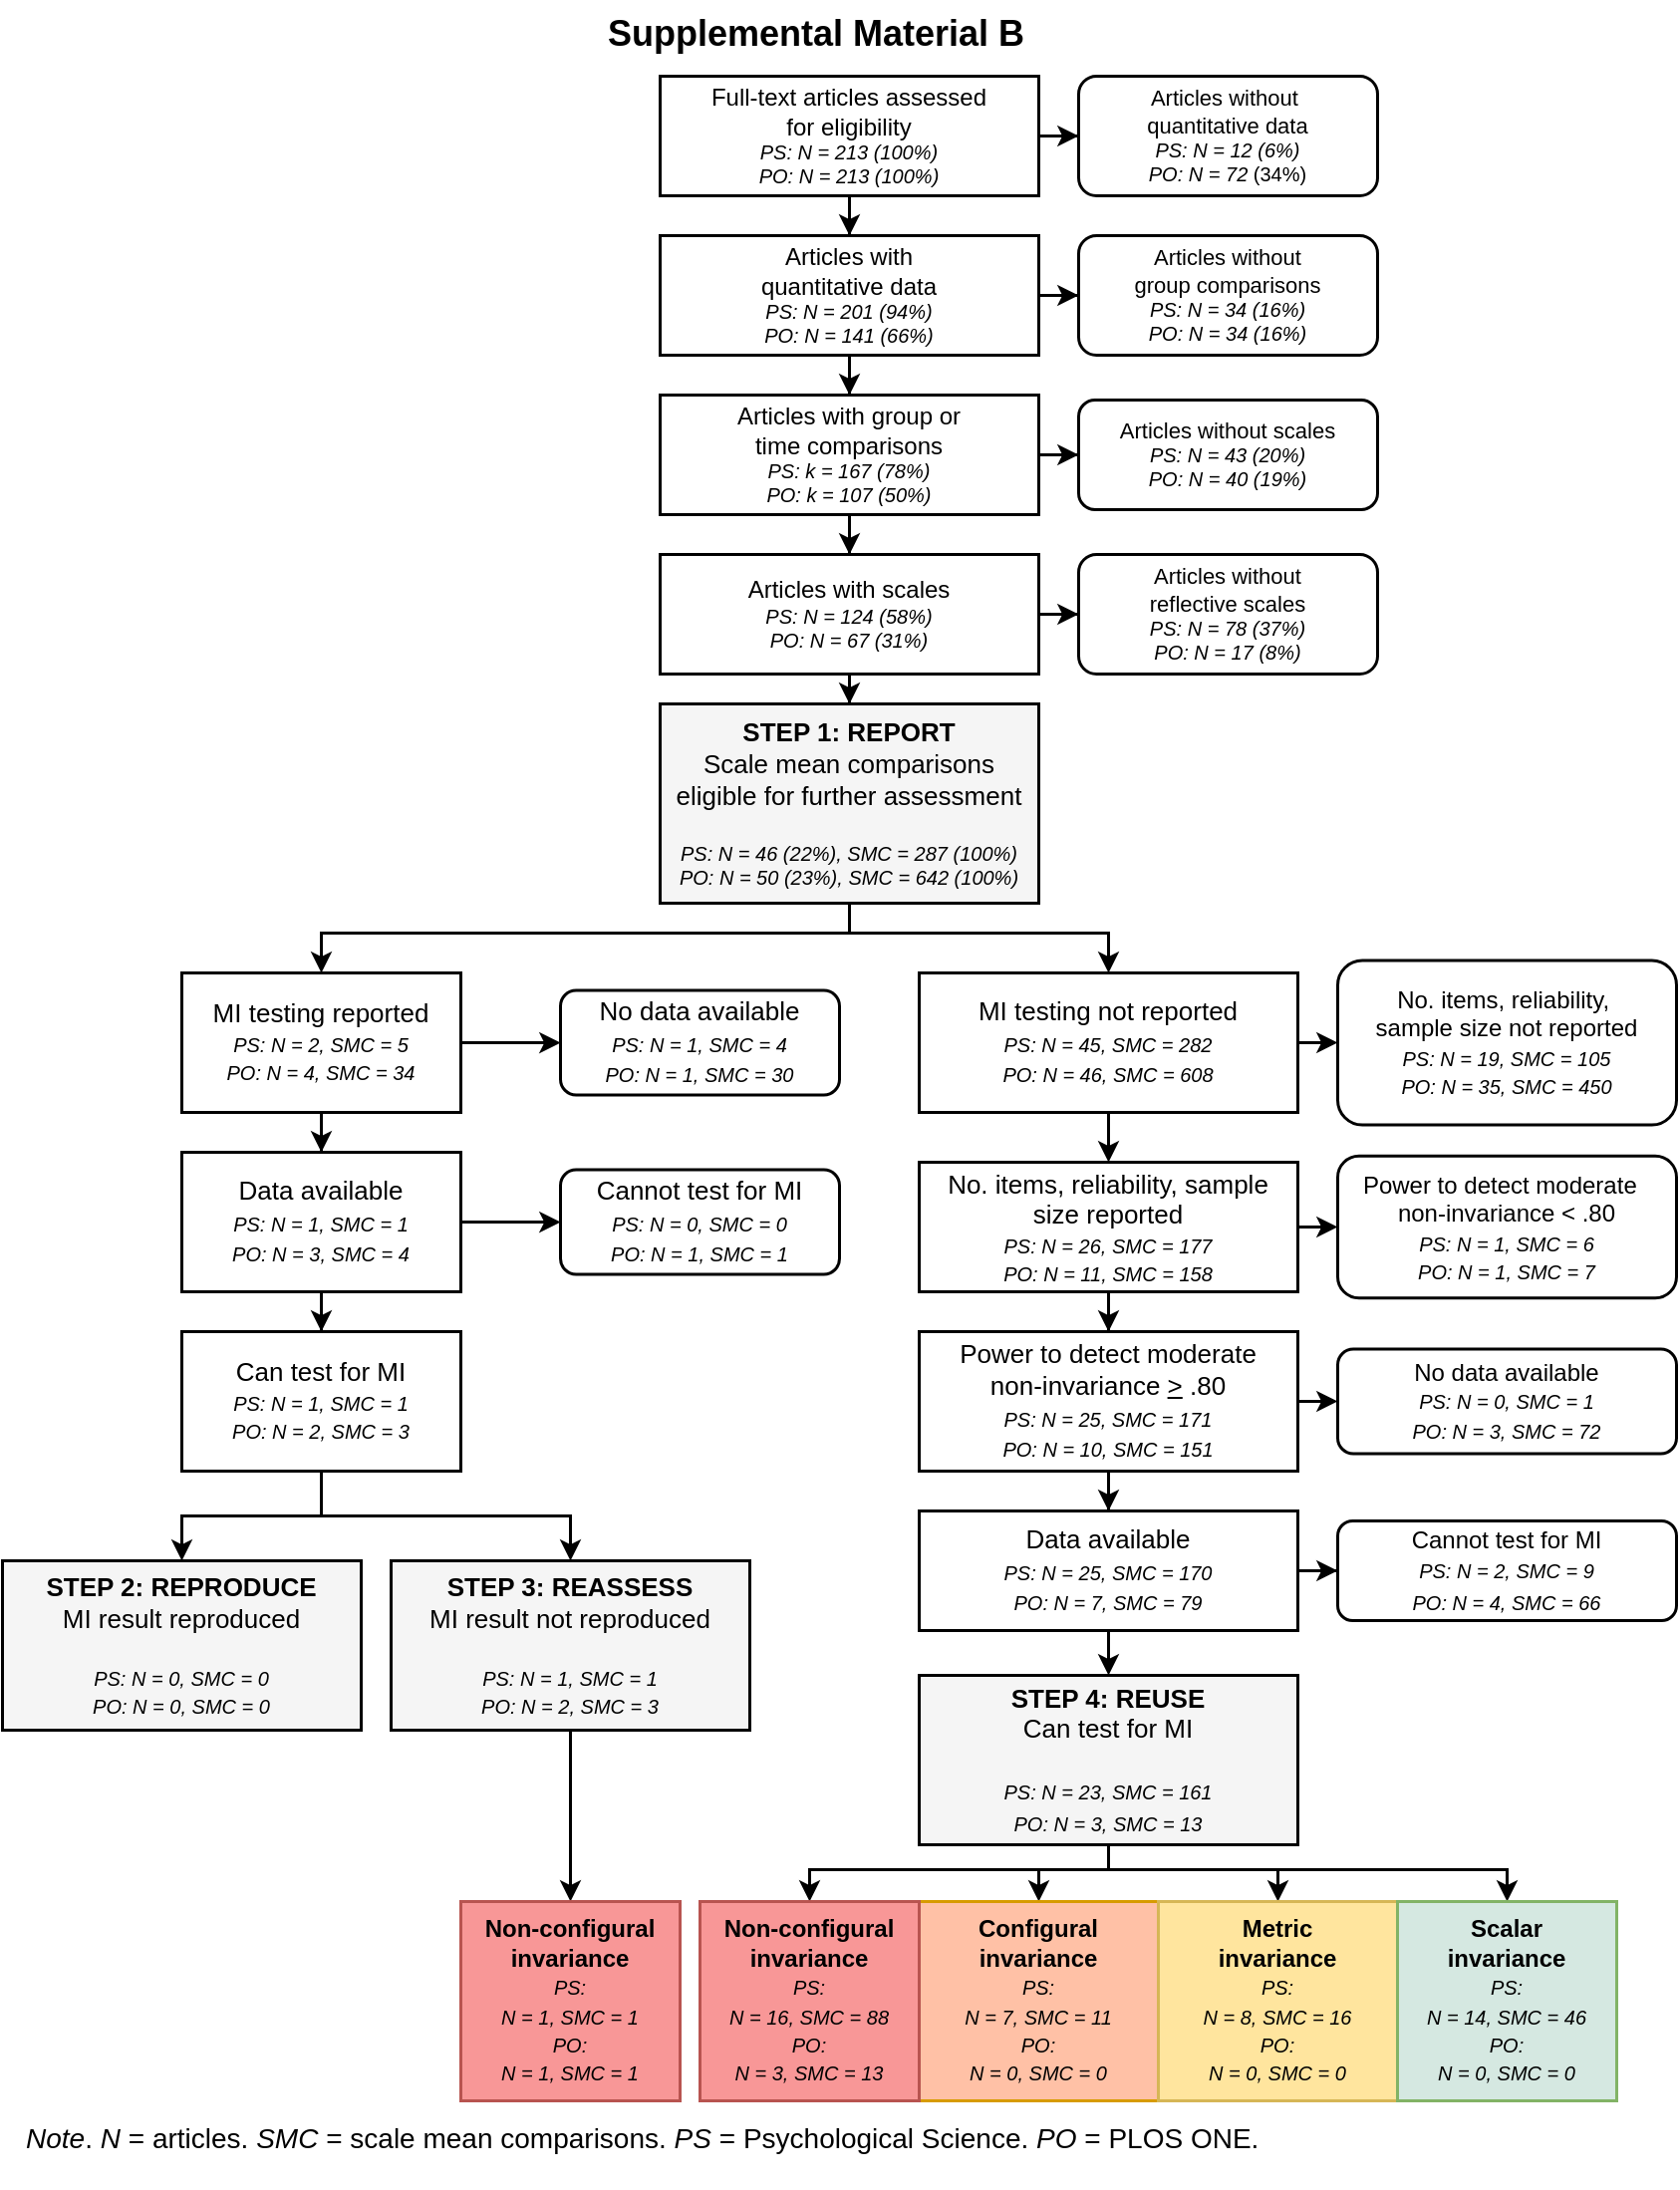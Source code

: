 <mxfile version="22.1.3" type="device">
  <diagram id="TRW-s7ThMwkhfqkhL337" name="Page-1">
    <mxGraphModel dx="130" dy="1217" grid="1" gridSize="10" guides="1" tooltips="1" connect="1" arrows="1" fold="1" page="1" pageScale="1" pageWidth="850" pageHeight="1100" math="0" shadow="0">
      <root>
        <mxCell id="0" />
        <mxCell id="1" parent="0" />
        <mxCell id="A4dsCjYomlzCwcdl2sC--1" value="" style="edgeStyle=orthogonalEdgeStyle;rounded=0;orthogonalLoop=1;jettySize=auto;html=1;fontSize=13;fontColor=#000000;strokeWidth=1.5;" parent="1" source="A4dsCjYomlzCwcdl2sC--3" target="A4dsCjYomlzCwcdl2sC--6" edge="1">
          <mxGeometry relative="1" as="geometry" />
        </mxCell>
        <mxCell id="A4dsCjYomlzCwcdl2sC--2" value="" style="edgeStyle=orthogonalEdgeStyle;rounded=0;orthogonalLoop=1;jettySize=auto;html=1;fontSize=13;fontColor=#000000;strokeWidth=1.5;" parent="1" source="A4dsCjYomlzCwcdl2sC--3" target="A4dsCjYomlzCwcdl2sC--24" edge="1">
          <mxGeometry relative="1" as="geometry" />
        </mxCell>
        <mxCell id="A4dsCjYomlzCwcdl2sC--3" value="&lt;div&gt;&lt;font style=&quot;font-size: 12px;&quot;&gt;Full-text articles assessed &lt;br&gt;&lt;/font&gt;&lt;/div&gt;&lt;div&gt;&lt;font style=&quot;font-size: 12px;&quot;&gt;for eligibility&lt;/font&gt;&lt;/div&gt;&lt;div style=&quot;font-size: 10px;&quot;&gt;&lt;font style=&quot;font-size: 10px;&quot;&gt;&lt;i&gt;PS: N = 213 (100%)&lt;br&gt;&lt;/i&gt;&lt;/font&gt;&lt;/div&gt;&lt;div style=&quot;font-size: 10px;&quot;&gt;&lt;font style=&quot;font-size: 10px;&quot;&gt;&lt;i&gt;PO: N = 213 (100%)&lt;/i&gt;&lt;/font&gt;&lt;/div&gt;" style="rounded=0;whiteSpace=wrap;html=1;strokeWidth=1.5;fontColor=#000000;" parent="1" vertex="1">
          <mxGeometry x="2040" y="40" width="190" height="60" as="geometry" />
        </mxCell>
        <mxCell id="A4dsCjYomlzCwcdl2sC--4" value="" style="edgeStyle=orthogonalEdgeStyle;rounded=0;orthogonalLoop=1;jettySize=auto;html=1;fontSize=13;fontColor=#000000;strokeWidth=1.5;" parent="1" source="A4dsCjYomlzCwcdl2sC--6" target="A4dsCjYomlzCwcdl2sC--9" edge="1">
          <mxGeometry relative="1" as="geometry" />
        </mxCell>
        <mxCell id="A4dsCjYomlzCwcdl2sC--5" value="" style="edgeStyle=orthogonalEdgeStyle;rounded=0;orthogonalLoop=1;jettySize=auto;html=1;fontSize=13;fontColor=#000000;strokeWidth=1.5;" parent="1" source="A4dsCjYomlzCwcdl2sC--6" target="A4dsCjYomlzCwcdl2sC--23" edge="1">
          <mxGeometry relative="1" as="geometry" />
        </mxCell>
        <mxCell id="A4dsCjYomlzCwcdl2sC--6" value="&lt;div&gt;&lt;font style=&quot;font-size: 12px;&quot;&gt;Articles with &lt;br&gt;&lt;/font&gt;&lt;/div&gt;&lt;div&gt;&lt;font style=&quot;font-size: 12px;&quot;&gt;quantitative data&lt;/font&gt;&lt;/div&gt;&lt;div style=&quot;font-size: 10px;&quot;&gt;&lt;div style=&quot;&quot;&gt;&lt;font style=&quot;font-size: 10px;&quot;&gt;&lt;i&gt;PS: N = 201 (94%)&lt;br&gt;&lt;/i&gt;&lt;/font&gt;&lt;/div&gt;&lt;font style=&quot;font-size: 10px;&quot;&gt;&lt;i&gt;PO: N = 141 (66%)&lt;br&gt;&lt;/i&gt;&lt;/font&gt;&lt;/div&gt;" style="rounded=0;whiteSpace=wrap;html=1;strokeWidth=1.5;fontColor=#000000;" parent="1" vertex="1">
          <mxGeometry x="2040" y="120" width="190" height="60" as="geometry" />
        </mxCell>
        <mxCell id="A4dsCjYomlzCwcdl2sC--7" value="" style="edgeStyle=orthogonalEdgeStyle;rounded=0;orthogonalLoop=1;jettySize=auto;html=1;fontSize=13;fontColor=#000000;strokeWidth=1.5;" parent="1" source="A4dsCjYomlzCwcdl2sC--9" target="A4dsCjYomlzCwcdl2sC--12" edge="1">
          <mxGeometry relative="1" as="geometry" />
        </mxCell>
        <mxCell id="A4dsCjYomlzCwcdl2sC--8" value="" style="edgeStyle=orthogonalEdgeStyle;rounded=0;orthogonalLoop=1;jettySize=auto;html=1;fontSize=13;fontColor=#000000;strokeWidth=1.5;" parent="1" source="A4dsCjYomlzCwcdl2sC--9" target="A4dsCjYomlzCwcdl2sC--22" edge="1">
          <mxGeometry relative="1" as="geometry" />
        </mxCell>
        <mxCell id="A4dsCjYomlzCwcdl2sC--9" value="&lt;div&gt;&lt;font style=&quot;font-size: 12px;&quot;&gt;Articles with group or &lt;br&gt;&lt;/font&gt;&lt;/div&gt;&lt;div&gt;&lt;font style=&quot;font-size: 12px;&quot;&gt;time comparisons&lt;/font&gt;&lt;/div&gt;&lt;div style=&quot;font-size: 10px;&quot;&gt;&lt;div style=&quot;&quot;&gt;&lt;font style=&quot;font-size: 10px;&quot;&gt;&lt;i&gt;PS: k = 167 (78%)&lt;br&gt;&lt;/i&gt;&lt;/font&gt;&lt;/div&gt;&lt;font style=&quot;font-size: 10px;&quot;&gt;&lt;i&gt;PO: k = 107 (50%)&lt;br&gt;&lt;/i&gt;&lt;/font&gt;&lt;/div&gt;" style="rounded=0;whiteSpace=wrap;html=1;strokeWidth=1.5;fontColor=#000000;" parent="1" vertex="1">
          <mxGeometry x="2040" y="200" width="190" height="60" as="geometry" />
        </mxCell>
        <mxCell id="A4dsCjYomlzCwcdl2sC--10" value="" style="edgeStyle=orthogonalEdgeStyle;rounded=0;orthogonalLoop=1;jettySize=auto;html=1;fontSize=13;fontColor=#000000;strokeWidth=1.5;" parent="1" source="A4dsCjYomlzCwcdl2sC--12" target="A4dsCjYomlzCwcdl2sC--25" edge="1">
          <mxGeometry relative="1" as="geometry" />
        </mxCell>
        <mxCell id="A4dsCjYomlzCwcdl2sC--11" value="" style="edgeStyle=orthogonalEdgeStyle;rounded=0;orthogonalLoop=1;jettySize=auto;html=1;fontSize=12;fontColor=#000000;strokeWidth=1.5;" parent="1" source="A4dsCjYomlzCwcdl2sC--12" target="A4dsCjYomlzCwcdl2sC--21" edge="1">
          <mxGeometry relative="1" as="geometry" />
        </mxCell>
        <mxCell id="A4dsCjYomlzCwcdl2sC--12" value="&lt;font style=&quot;font-size: 12px;&quot;&gt;Articles with scales&lt;br&gt;&lt;/font&gt;&lt;div style=&quot;font-size: 10px;&quot;&gt;&lt;div style=&quot;&quot;&gt;&lt;font style=&quot;font-size: 10px;&quot;&gt;&lt;i&gt;PS: N = 124 (58%)&lt;br&gt;&lt;/i&gt;&lt;/font&gt;&lt;/div&gt;&lt;font style=&quot;font-size: 10px;&quot;&gt;&lt;i&gt;PO: N = 67 (31%)&lt;br&gt;&lt;/i&gt;&lt;/font&gt;&lt;/div&gt;" style="rounded=0;whiteSpace=wrap;html=1;strokeWidth=1.5;fontColor=#000000;" parent="1" vertex="1">
          <mxGeometry x="2040" y="280" width="190" height="60" as="geometry" />
        </mxCell>
        <mxCell id="A4dsCjYomlzCwcdl2sC--13" value="" style="edgeStyle=orthogonalEdgeStyle;rounded=0;orthogonalLoop=1;jettySize=auto;html=1;fontSize=13;fontColor=#000000;strokeWidth=1.5;" parent="1" source="A4dsCjYomlzCwcdl2sC--15" target="A4dsCjYomlzCwcdl2sC--28" edge="1">
          <mxGeometry relative="1" as="geometry" />
        </mxCell>
        <mxCell id="A4dsCjYomlzCwcdl2sC--14" value="" style="edgeStyle=orthogonalEdgeStyle;rounded=0;orthogonalLoop=1;jettySize=auto;html=1;fontSize=12;fontColor=#000000;strokeWidth=1.5;" parent="1" source="A4dsCjYomlzCwcdl2sC--15" target="A4dsCjYomlzCwcdl2sC--56" edge="1">
          <mxGeometry relative="1" as="geometry" />
        </mxCell>
        <mxCell id="A4dsCjYomlzCwcdl2sC--15" value="&lt;font style=&quot;font-size: 13px;&quot;&gt;MI testing reported&lt;br&gt;&lt;/font&gt;&lt;div style=&quot;&quot;&gt;&lt;div style=&quot;&quot;&gt;&lt;font style=&quot;font-size: 10px;&quot;&gt;&lt;i&gt;PS: N = 2, SMC = 5&lt;br&gt;&lt;/i&gt;&lt;/font&gt;&lt;/div&gt;&lt;font style=&quot;font-size: 10px;&quot;&gt;&lt;i&gt;PO: N = 4, SMC = 34&lt;br&gt;&lt;/i&gt;&lt;/font&gt;&lt;/div&gt;" style="rounded=0;whiteSpace=wrap;html=1;strokeWidth=1.5;fontColor=#000000;" parent="1" vertex="1">
          <mxGeometry x="1800" y="490" width="140" height="70" as="geometry" />
        </mxCell>
        <mxCell id="A4dsCjYomlzCwcdl2sC--16" value="" style="edgeStyle=orthogonalEdgeStyle;rounded=0;orthogonalLoop=1;jettySize=auto;html=1;fontSize=13;fontColor=#000000;strokeWidth=1.5;" parent="1" source="A4dsCjYomlzCwcdl2sC--18" target="A4dsCjYomlzCwcdl2sC--34" edge="1">
          <mxGeometry relative="1" as="geometry" />
        </mxCell>
        <mxCell id="A4dsCjYomlzCwcdl2sC--17" value="" style="edgeStyle=orthogonalEdgeStyle;rounded=0;orthogonalLoop=1;jettySize=auto;html=1;fontSize=12;fontColor=#000000;strokeWidth=1.5;" parent="1" source="A4dsCjYomlzCwcdl2sC--18" target="A4dsCjYomlzCwcdl2sC--58" edge="1">
          <mxGeometry relative="1" as="geometry" />
        </mxCell>
        <mxCell id="A4dsCjYomlzCwcdl2sC--18" value="&lt;div&gt;&lt;font style=&quot;font-size: 13px;&quot;&gt;MI testing not reported&lt;/font&gt;&lt;/div&gt;&lt;div style=&quot;font-size: 13px;&quot;&gt;&lt;div style=&quot;&quot;&gt;&lt;div style=&quot;&quot;&gt;&lt;font style=&quot;font-size: 10px;&quot;&gt;&lt;i&gt;PS: N = 45, SMC = 282&lt;br&gt;&lt;/i&gt;&lt;/font&gt;&lt;/div&gt;&lt;font style=&quot;font-size: 10px;&quot;&gt;&lt;i&gt;PO: N = 46, SMC = 608&lt;br&gt;&lt;/i&gt;&lt;/font&gt;&lt;/div&gt;&lt;font style=&quot;font-size: 10px;&quot;&gt;&lt;i&gt;&lt;/i&gt;&lt;/font&gt;&lt;font style=&quot;font-size: 13px;&quot;&gt;&lt;/font&gt;&lt;/div&gt;" style="rounded=0;whiteSpace=wrap;html=1;strokeWidth=1.5;fontColor=#000000;" parent="1" vertex="1">
          <mxGeometry x="2170" y="490" width="190" height="70" as="geometry" />
        </mxCell>
        <mxCell id="A4dsCjYomlzCwcdl2sC--19" value="" style="edgeStyle=orthogonalEdgeStyle;rounded=0;orthogonalLoop=1;jettySize=auto;html=1;fontSize=13;entryX=0.5;entryY=0;entryDx=0;entryDy=0;fontColor=#000000;strokeWidth=1.5;" parent="1" source="A4dsCjYomlzCwcdl2sC--21" target="A4dsCjYomlzCwcdl2sC--15" edge="1">
          <mxGeometry relative="1" as="geometry">
            <Array as="points">
              <mxPoint x="2135" y="470" />
              <mxPoint x="1870" y="470" />
            </Array>
          </mxGeometry>
        </mxCell>
        <mxCell id="A4dsCjYomlzCwcdl2sC--20" value="" style="edgeStyle=orthogonalEdgeStyle;rounded=0;orthogonalLoop=1;jettySize=auto;html=1;fontSize=13;fontColor=#000000;strokeWidth=1.5;" parent="1" source="A4dsCjYomlzCwcdl2sC--21" target="A4dsCjYomlzCwcdl2sC--18" edge="1">
          <mxGeometry relative="1" as="geometry">
            <Array as="points">
              <mxPoint x="2135" y="470" />
              <mxPoint x="2265" y="470" />
            </Array>
          </mxGeometry>
        </mxCell>
        <mxCell id="A4dsCjYomlzCwcdl2sC--21" value="&lt;div&gt;&lt;b&gt;&lt;font style=&quot;font-size: 13px;&quot;&gt;STEP 1: REPORT&lt;/font&gt;&lt;/b&gt;&lt;/div&gt;&lt;div&gt;&lt;font style=&quot;font-size: 13px;&quot;&gt;Scale mean comparisons eligible for further assessment&lt;/font&gt;&lt;/div&gt;&lt;div&gt;&lt;font style=&quot;font-size: 13px;&quot;&gt;&lt;br&gt;&lt;/font&gt;&lt;/div&gt;&lt;div style=&quot;font-size: 10px;&quot;&gt;&lt;div style=&quot;&quot;&gt;&lt;font style=&quot;font-size: 10px;&quot;&gt;&lt;i&gt;PS: N = 46 (22%), SMC = 287 (100%)&lt;br&gt;&lt;/i&gt;&lt;/font&gt;&lt;/div&gt;&lt;font style=&quot;font-size: 10px;&quot;&gt;&lt;i&gt;PO: N = 50 (23%), &lt;/i&gt;&lt;/font&gt;&lt;font style=&quot;font-size: 10px;&quot;&gt;&lt;i&gt;SMC&lt;/i&gt;&lt;/font&gt;&lt;font style=&quot;font-size: 10px;&quot;&gt;&lt;i&gt; = 642 (100%)&lt;br&gt;&lt;/i&gt;&lt;/font&gt;&lt;/div&gt;" style="rounded=0;whiteSpace=wrap;html=1;strokeWidth=1.5;fillColor=#f5f5f5;fontColor=#000000;strokeColor=#000000;" parent="1" vertex="1">
          <mxGeometry x="2040" y="355" width="190" height="100" as="geometry" />
        </mxCell>
        <mxCell id="A4dsCjYomlzCwcdl2sC--22" value="&lt;div style=&quot;font-size: 11px;&quot;&gt;&lt;font style=&quot;font-size: 11px;&quot;&gt;Articles without scales&lt;br&gt;&lt;/font&gt;&lt;/div&gt;&lt;div style=&quot;font-size: 10px;&quot;&gt;&lt;div style=&quot;&quot;&gt;&lt;font style=&quot;font-size: 10px;&quot;&gt;&lt;i&gt;PS: &lt;/i&gt;&lt;/font&gt;&lt;font style=&quot;font-size: 10px;&quot;&gt;&lt;i&gt;N&lt;/i&gt;&lt;/font&gt;&lt;font style=&quot;font-size: 10px;&quot;&gt;&lt;i&gt; = 43 (20%)&lt;/i&gt;&lt;/font&gt;&lt;font style=&quot;font-size: 10px;&quot;&gt;&lt;i&gt;&lt;/i&gt;&lt;/font&gt;&lt;/div&gt;&lt;font style=&quot;font-size: 10px;&quot;&gt;&lt;i&gt;PO: &lt;/i&gt;&lt;/font&gt;&lt;font style=&quot;font-size: 10px;&quot;&gt;&lt;i&gt;N&lt;/i&gt;&lt;/font&gt;&lt;font style=&quot;font-size: 10px;&quot;&gt;&lt;i&gt; = 40 (19%)&lt;br&gt;&lt;/i&gt;&lt;/font&gt;&lt;/div&gt;" style="rounded=1;whiteSpace=wrap;html=1;fontSize=13;strokeWidth=1.5;fontColor=#000000;" parent="1" vertex="1">
          <mxGeometry x="2250" y="202.5" width="150" height="55" as="geometry" />
        </mxCell>
        <mxCell id="A4dsCjYomlzCwcdl2sC--23" value="&lt;div style=&quot;font-size: 11px;&quot;&gt;&lt;font style=&quot;font-size: 11px;&quot;&gt;Articles without &lt;br&gt;&lt;/font&gt;&lt;/div&gt;&lt;div style=&quot;font-size: 11px;&quot;&gt;&lt;font style=&quot;font-size: 11px;&quot;&gt;group comparisons&lt;br&gt;&lt;/font&gt;&lt;/div&gt;&lt;div style=&quot;font-size: 10px;&quot;&gt;&lt;div style=&quot;&quot;&gt;&lt;font style=&quot;font-size: 10px;&quot;&gt;&lt;i&gt;PS: &lt;/i&gt;&lt;/font&gt;&lt;font style=&quot;font-size: 10px;&quot;&gt;&lt;i&gt;N&lt;/i&gt;&lt;/font&gt;&lt;font style=&quot;font-size: 10px;&quot;&gt;&lt;i&gt; = 34 (16%)&lt;br&gt;&lt;/i&gt;&lt;/font&gt;&lt;/div&gt;&lt;font style=&quot;font-size: 10px;&quot;&gt;&lt;i&gt;PO: &lt;/i&gt;&lt;/font&gt;&lt;font style=&quot;font-size: 10px;&quot;&gt;&lt;i&gt;N&lt;/i&gt;&lt;/font&gt;&lt;font style=&quot;font-size: 10px;&quot;&gt;&lt;i&gt; = 34 (16%)&lt;br&gt;&lt;/i&gt;&lt;/font&gt;&lt;/div&gt;" style="rounded=1;whiteSpace=wrap;html=1;fontSize=13;strokeWidth=1.5;fontColor=#000000;" parent="1" vertex="1">
          <mxGeometry x="2250" y="120" width="150" height="60" as="geometry" />
        </mxCell>
        <mxCell id="A4dsCjYomlzCwcdl2sC--24" value="&lt;div style=&quot;font-size: 11px;&quot;&gt;&lt;font style=&quot;font-size: 11px;&quot;&gt;Articles without&amp;nbsp; &lt;br&gt;&lt;/font&gt;&lt;/div&gt;&lt;div style=&quot;font-size: 11px;&quot;&gt;&lt;font style=&quot;font-size: 11px;&quot;&gt;quantitative data&lt;/font&gt;&lt;/div&gt;&lt;div style=&quot;font-size: 10px;&quot;&gt;&lt;div style=&quot;&quot;&gt;&lt;font style=&quot;font-size: 10px;&quot;&gt;&lt;i&gt;PS: N = 12 (6%)&lt;br&gt;&lt;/i&gt;&lt;/font&gt;&lt;/div&gt;&lt;font style=&quot;font-size: 10px;&quot;&gt;&lt;i&gt;PO: N = 72&lt;/i&gt;&lt;/font&gt; (34%)&lt;br&gt;&lt;/div&gt;" style="rounded=1;whiteSpace=wrap;html=1;fontSize=13;strokeWidth=1.5;fontColor=#000000;" parent="1" vertex="1">
          <mxGeometry x="2250" y="40" width="150" height="60" as="geometry" />
        </mxCell>
        <mxCell id="A4dsCjYomlzCwcdl2sC--25" value="&lt;div style=&quot;font-size: 11px;&quot;&gt;&lt;font style=&quot;font-size: 11px;&quot;&gt;Articles without &lt;br&gt;&lt;/font&gt;&lt;/div&gt;&lt;div style=&quot;font-size: 11px;&quot;&gt;&lt;font style=&quot;font-size: 11px;&quot;&gt;&lt;font style=&quot;font-size: 11px;&quot;&gt;reflective scales&lt;/font&gt;&lt;br&gt;&lt;/font&gt;&lt;/div&gt;&lt;div style=&quot;font-size: 10px;&quot;&gt;&lt;div style=&quot;&quot;&gt;&lt;font style=&quot;font-size: 10px;&quot;&gt;&lt;i&gt;PS: &lt;/i&gt;&lt;/font&gt;&lt;font style=&quot;font-size: 10px;&quot;&gt;&lt;i&gt;N&lt;/i&gt;&lt;/font&gt;&lt;font style=&quot;font-size: 10px;&quot;&gt;&lt;i&gt; = 78 (37%)&lt;br&gt;&lt;/i&gt;&lt;/font&gt;&lt;/div&gt;&lt;font style=&quot;font-size: 10px;&quot;&gt;&lt;i&gt;PO: &lt;/i&gt;&lt;/font&gt;&lt;font style=&quot;font-size: 10px;&quot;&gt;&lt;i&gt;N&lt;/i&gt;&lt;/font&gt;&lt;font style=&quot;font-size: 10px;&quot;&gt;&lt;i&gt; = 17 (8%)&lt;br&gt;&lt;/i&gt;&lt;/font&gt;&lt;/div&gt;" style="rounded=1;whiteSpace=wrap;html=1;fontSize=13;strokeWidth=1.5;fontColor=#000000;" parent="1" vertex="1">
          <mxGeometry x="2250" y="280" width="150" height="60" as="geometry" />
        </mxCell>
        <mxCell id="A4dsCjYomlzCwcdl2sC--26" value="" style="edgeStyle=orthogonalEdgeStyle;rounded=0;orthogonalLoop=1;jettySize=auto;html=1;fontSize=13;fontColor=#000000;strokeWidth=1.5;" parent="1" source="A4dsCjYomlzCwcdl2sC--28" target="A4dsCjYomlzCwcdl2sC--31" edge="1">
          <mxGeometry relative="1" as="geometry" />
        </mxCell>
        <mxCell id="A4dsCjYomlzCwcdl2sC--27" value="" style="edgeStyle=orthogonalEdgeStyle;rounded=0;orthogonalLoop=1;jettySize=auto;html=1;fontSize=12;fontColor=#000000;strokeWidth=1.5;" parent="1" source="A4dsCjYomlzCwcdl2sC--28" target="A4dsCjYomlzCwcdl2sC--57" edge="1">
          <mxGeometry relative="1" as="geometry" />
        </mxCell>
        <mxCell id="A4dsCjYomlzCwcdl2sC--28" value="&lt;font style=&quot;font-size: 13px;&quot;&gt;Data available&lt;br&gt;&lt;/font&gt;&lt;div style=&quot;font-size: 13px;&quot;&gt;&lt;div style=&quot;&quot;&gt;&lt;div style=&quot;&quot;&gt;&lt;font style=&quot;font-size: 10px;&quot;&gt;&lt;i&gt;PS: N = 1, SMC = 1&lt;br&gt;&lt;/i&gt;&lt;/font&gt;&lt;/div&gt;&lt;font style=&quot;font-size: 10px;&quot;&gt;&lt;i&gt;PO: N = 3, SMC = 4&lt;br&gt;&lt;/i&gt;&lt;/font&gt;&lt;/div&gt;&lt;font style=&quot;font-size: 10px;&quot;&gt;&lt;i&gt;&lt;/i&gt;&lt;/font&gt;&lt;font style=&quot;font-size: 10px;&quot;&gt;&lt;i&gt;&lt;/i&gt;&lt;/font&gt;&lt;/div&gt;" style="rounded=0;whiteSpace=wrap;html=1;strokeWidth=1.5;fontColor=#000000;" parent="1" vertex="1">
          <mxGeometry x="1800" y="580" width="140" height="70" as="geometry" />
        </mxCell>
        <mxCell id="A4dsCjYomlzCwcdl2sC--29" value="" style="edgeStyle=orthogonalEdgeStyle;rounded=0;orthogonalLoop=1;jettySize=auto;html=1;fontSize=13;fontColor=#000000;strokeWidth=1.5;" parent="1" source="A4dsCjYomlzCwcdl2sC--31" target="A4dsCjYomlzCwcdl2sC--50" edge="1">
          <mxGeometry relative="1" as="geometry" />
        </mxCell>
        <mxCell id="A4dsCjYomlzCwcdl2sC--30" style="edgeStyle=orthogonalEdgeStyle;rounded=0;orthogonalLoop=1;jettySize=auto;html=1;entryX=0.5;entryY=0;entryDx=0;entryDy=0;fontSize=10;fontColor=#000000;strokeWidth=1.5;" parent="1" source="A4dsCjYomlzCwcdl2sC--31" target="A4dsCjYomlzCwcdl2sC--52" edge="1">
          <mxGeometry relative="1" as="geometry" />
        </mxCell>
        <mxCell id="A4dsCjYomlzCwcdl2sC--31" value="&lt;font style=&quot;font-size: 13px;&quot;&gt;Can test for MI&lt;br&gt;&lt;/font&gt;&lt;div style=&quot;&quot;&gt;&lt;div style=&quot;&quot;&gt;&lt;font style=&quot;font-size: 10px;&quot;&gt;&lt;i&gt;PS: N = 1, SMC = 1&lt;br&gt;&lt;/i&gt;&lt;/font&gt;&lt;/div&gt;&lt;font style=&quot;font-size: 10px;&quot;&gt;&lt;i&gt;PO: N = 2, SMC = 3&lt;/i&gt;&lt;/font&gt;&lt;font style=&quot;font-size: 12px;&quot;&gt;&lt;br&gt;&lt;/font&gt;&lt;/div&gt;" style="rounded=0;whiteSpace=wrap;html=1;strokeWidth=1.5;fontColor=#000000;" parent="1" vertex="1">
          <mxGeometry x="1800" y="670" width="140" height="70" as="geometry" />
        </mxCell>
        <mxCell id="A4dsCjYomlzCwcdl2sC--32" value="" style="edgeStyle=orthogonalEdgeStyle;rounded=0;orthogonalLoop=1;jettySize=auto;html=1;fontSize=13;fontColor=#000000;strokeWidth=1.5;" parent="1" source="A4dsCjYomlzCwcdl2sC--34" target="A4dsCjYomlzCwcdl2sC--37" edge="1">
          <mxGeometry relative="1" as="geometry" />
        </mxCell>
        <mxCell id="A4dsCjYomlzCwcdl2sC--33" value="" style="edgeStyle=orthogonalEdgeStyle;rounded=0;orthogonalLoop=1;jettySize=auto;html=1;fontSize=14;fontColor=#000000;strokeWidth=1.5;" parent="1" source="A4dsCjYomlzCwcdl2sC--34" target="A4dsCjYomlzCwcdl2sC--59" edge="1">
          <mxGeometry relative="1" as="geometry" />
        </mxCell>
        <mxCell id="A4dsCjYomlzCwcdl2sC--34" value="&lt;div&gt;&lt;font style=&quot;font-size: 13px;&quot;&gt;No. items, reliability, sample &lt;br&gt;&lt;/font&gt;&lt;/div&gt;&lt;div&gt;&lt;font style=&quot;font-size: 13px;&quot;&gt;size reported&lt;/font&gt;&lt;/div&gt;&lt;div style=&quot;&quot;&gt;&lt;div style=&quot;&quot;&gt;&lt;font style=&quot;font-size: 10px;&quot;&gt;&lt;i&gt;PS: N = 26, SMC = 177&lt;br&gt;&lt;/i&gt;&lt;/font&gt;&lt;/div&gt;&lt;font style=&quot;font-size: 10px;&quot;&gt;&lt;i&gt;PO: N = 11, SMC = 158&lt;br&gt;&lt;/i&gt;&lt;/font&gt;&lt;/div&gt;" style="rounded=0;whiteSpace=wrap;html=1;strokeWidth=1.5;fontColor=#000000;" parent="1" vertex="1">
          <mxGeometry x="2170" y="585" width="190" height="65" as="geometry" />
        </mxCell>
        <mxCell id="A4dsCjYomlzCwcdl2sC--35" value="" style="edgeStyle=orthogonalEdgeStyle;rounded=0;orthogonalLoop=1;jettySize=auto;html=1;fontSize=13;fontColor=#000000;strokeWidth=1.5;" parent="1" source="A4dsCjYomlzCwcdl2sC--37" target="A4dsCjYomlzCwcdl2sC--45" edge="1">
          <mxGeometry relative="1" as="geometry" />
        </mxCell>
        <mxCell id="A4dsCjYomlzCwcdl2sC--36" value="" style="edgeStyle=orthogonalEdgeStyle;rounded=0;orthogonalLoop=1;jettySize=auto;html=1;fontSize=14;fontColor=#000000;strokeWidth=1.5;" parent="1" source="A4dsCjYomlzCwcdl2sC--37" target="A4dsCjYomlzCwcdl2sC--60" edge="1">
          <mxGeometry relative="1" as="geometry" />
        </mxCell>
        <mxCell id="A4dsCjYomlzCwcdl2sC--37" value="&lt;div&gt;&lt;font style=&quot;font-size: 13px;&quot;&gt;Power to detect moderate &lt;br&gt;&lt;/font&gt;&lt;/div&gt;&lt;div&gt;&lt;font style=&quot;font-size: 13px;&quot;&gt;non-invariance &lt;u&gt;&amp;gt;&lt;/u&gt; .80&lt;/font&gt;&lt;/div&gt;&lt;div style=&quot;font-size: 13px;&quot;&gt;&lt;div style=&quot;&quot;&gt;&lt;div style=&quot;&quot;&gt;&lt;font style=&quot;font-size: 10px;&quot;&gt;&lt;i&gt;PS: N = 25, SMC = 171&lt;br&gt;&lt;/i&gt;&lt;/font&gt;&lt;/div&gt;&lt;font style=&quot;font-size: 10px;&quot;&gt;&lt;i&gt;PO: N = 10, SMC = 151&lt;br&gt;&lt;/i&gt;&lt;/font&gt;&lt;/div&gt;&lt;font style=&quot;font-size: 10px;&quot;&gt;&lt;i&gt;&lt;/i&gt;&lt;/font&gt;&lt;font style=&quot;font-size: 13px;&quot;&gt;&lt;i&gt;&lt;/i&gt;&lt;/font&gt;&lt;/div&gt;" style="rounded=0;whiteSpace=wrap;html=1;strokeWidth=1.5;fontColor=#000000;" parent="1" vertex="1">
          <mxGeometry x="2170" y="670" width="190" height="70" as="geometry" />
        </mxCell>
        <mxCell id="A4dsCjYomlzCwcdl2sC--38" style="edgeStyle=orthogonalEdgeStyle;rounded=0;orthogonalLoop=1;jettySize=auto;html=1;entryX=0.5;entryY=0;entryDx=0;entryDy=0;fontSize=14;fontColor=#000000;strokeWidth=1.5;" parent="1" source="A4dsCjYomlzCwcdl2sC--42" target="A4dsCjYomlzCwcdl2sC--48" edge="1">
          <mxGeometry relative="1" as="geometry">
            <Array as="points">
              <mxPoint x="2265" y="940" />
              <mxPoint x="2115" y="940" />
            </Array>
          </mxGeometry>
        </mxCell>
        <mxCell id="A4dsCjYomlzCwcdl2sC--39" style="edgeStyle=orthogonalEdgeStyle;rounded=0;orthogonalLoop=1;jettySize=auto;html=1;entryX=0.5;entryY=0;entryDx=0;entryDy=0;fontSize=14;fontColor=#000000;strokeWidth=1.5;" parent="1" source="A4dsCjYomlzCwcdl2sC--42" target="A4dsCjYomlzCwcdl2sC--46" edge="1">
          <mxGeometry relative="1" as="geometry">
            <Array as="points">
              <mxPoint x="2265" y="940" />
              <mxPoint x="2230" y="940" />
            </Array>
          </mxGeometry>
        </mxCell>
        <mxCell id="A4dsCjYomlzCwcdl2sC--40" style="edgeStyle=orthogonalEdgeStyle;rounded=0;orthogonalLoop=1;jettySize=auto;html=1;entryX=0.5;entryY=0;entryDx=0;entryDy=0;fontSize=14;fontColor=#000000;strokeWidth=1.5;" parent="1" source="A4dsCjYomlzCwcdl2sC--42" target="A4dsCjYomlzCwcdl2sC--47" edge="1">
          <mxGeometry relative="1" as="geometry">
            <Array as="points">
              <mxPoint x="2265" y="940" />
              <mxPoint x="2350" y="940" />
            </Array>
          </mxGeometry>
        </mxCell>
        <mxCell id="A4dsCjYomlzCwcdl2sC--41" style="edgeStyle=orthogonalEdgeStyle;rounded=0;orthogonalLoop=1;jettySize=auto;html=1;fontSize=14;fontColor=#000000;strokeWidth=1.5;" parent="1" source="A4dsCjYomlzCwcdl2sC--42" target="A4dsCjYomlzCwcdl2sC--49" edge="1">
          <mxGeometry relative="1" as="geometry">
            <Array as="points">
              <mxPoint x="2265" y="940" />
              <mxPoint x="2465" y="940" />
            </Array>
          </mxGeometry>
        </mxCell>
        <mxCell id="A4dsCjYomlzCwcdl2sC--42" value="&lt;div style=&quot;font-size: 13px;&quot;&gt;&lt;font style=&quot;font-size: 13px;&quot;&gt;&lt;b&gt;STEP 4: REUSE&lt;/b&gt;&lt;br&gt;&lt;/font&gt;&lt;/div&gt;&lt;div style=&quot;font-size: 13px;&quot;&gt;&lt;font style=&quot;font-size: 13px;&quot;&gt;Can test for MI&lt;/font&gt;&lt;/div&gt;&lt;div style=&quot;font-size: 13px;&quot;&gt;&lt;font style=&quot;font-size: 13px;&quot;&gt;&lt;br&gt;&lt;/font&gt;&lt;/div&gt;&lt;div style=&quot;font-size: 13px;&quot;&gt;&lt;div style=&quot;&quot;&gt;&lt;div style=&quot;&quot;&gt;&lt;font style=&quot;font-size: 10px;&quot;&gt;&lt;i&gt;PS: N = 23, SMC = 161&lt;br&gt;&lt;/i&gt;&lt;/font&gt;&lt;/div&gt;&lt;font style=&quot;font-size: 10px;&quot;&gt;&lt;i&gt;PO: N = 3, SMC = 13&lt;br&gt;&lt;/i&gt;&lt;/font&gt;&lt;/div&gt;&lt;/div&gt;" style="rounded=0;whiteSpace=wrap;html=1;strokeWidth=1.5;fillColor=#f5f5f5;fontColor=#000000;strokeColor=#000000;" parent="1" vertex="1">
          <mxGeometry x="2170" y="842.5" width="190" height="85" as="geometry" />
        </mxCell>
        <mxCell id="A4dsCjYomlzCwcdl2sC--43" value="" style="edgeStyle=orthogonalEdgeStyle;rounded=0;orthogonalLoop=1;jettySize=auto;html=1;fontSize=13;fontColor=#000000;strokeWidth=1.5;" parent="1" source="A4dsCjYomlzCwcdl2sC--45" target="A4dsCjYomlzCwcdl2sC--42" edge="1">
          <mxGeometry relative="1" as="geometry" />
        </mxCell>
        <mxCell id="A4dsCjYomlzCwcdl2sC--44" value="" style="edgeStyle=orthogonalEdgeStyle;rounded=0;orthogonalLoop=1;jettySize=auto;html=1;fontSize=14;fontColor=#000000;strokeWidth=1.5;" parent="1" source="A4dsCjYomlzCwcdl2sC--45" target="A4dsCjYomlzCwcdl2sC--61" edge="1">
          <mxGeometry relative="1" as="geometry" />
        </mxCell>
        <mxCell id="A4dsCjYomlzCwcdl2sC--45" value="&lt;font style=&quot;font-size: 13px;&quot;&gt;Data available&lt;br&gt;&lt;/font&gt;&lt;div style=&quot;font-size: 13px;&quot;&gt;&lt;div style=&quot;&quot;&gt;&lt;font style=&quot;font-size: 10px;&quot;&gt;&lt;i&gt;PS: N = 25, SMC = 170&lt;br&gt;&lt;/i&gt;&lt;/font&gt;&lt;/div&gt;&lt;font style=&quot;font-size: 10px;&quot;&gt;&lt;i&gt;PO: N = 7, SMC = 79&lt;br&gt;&lt;/i&gt;&lt;/font&gt;&lt;/div&gt;" style="rounded=0;whiteSpace=wrap;html=1;strokeWidth=1.5;fontColor=#000000;" parent="1" vertex="1">
          <mxGeometry x="2170" y="760" width="190" height="60" as="geometry" />
        </mxCell>
        <mxCell id="A4dsCjYomlzCwcdl2sC--46" value="&lt;div&gt;&lt;b&gt;Configural &lt;br&gt;&lt;/b&gt;&lt;/div&gt;&lt;div&gt;&lt;b&gt;invariance&lt;/b&gt;&lt;/div&gt;&lt;div style=&quot;&quot;&gt;&lt;font style=&quot;font-size: 10px;&quot;&gt;&lt;i&gt;PS: &lt;br&gt;&lt;/i&gt;&lt;/font&gt;&lt;/div&gt;&lt;div style=&quot;&quot;&gt;&lt;font style=&quot;font-size: 10px;&quot;&gt;&lt;i&gt;N = 7, &lt;/i&gt;&lt;/font&gt;&lt;font style=&quot;font-size: 10px;&quot;&gt;&lt;i&gt;SMC = 11&lt;/i&gt;&lt;/font&gt;&lt;/div&gt;&lt;div style=&quot;&quot;&gt;&lt;font style=&quot;font-size: 10px;&quot;&gt;&lt;i&gt;PO: &lt;br&gt;&lt;/i&gt;&lt;/font&gt;&lt;/div&gt;&lt;div style=&quot;&quot;&gt;&lt;font style=&quot;font-size: 10px;&quot;&gt;&lt;i&gt;N = 0, &lt;/i&gt;&lt;/font&gt;&lt;font style=&quot;font-size: 10px;&quot;&gt;&lt;i&gt;SMC = 0&lt;/i&gt;&lt;/font&gt;&lt;/div&gt;&lt;div style=&quot;&quot;&gt;&lt;font style=&quot;font-size: 9.5px;&quot;&gt;&lt;i&gt;&lt;/i&gt;&lt;/font&gt;&lt;/div&gt;" style="rounded=0;whiteSpace=wrap;html=1;strokeWidth=1.5;fillColor=#FFC1A6;strokeColor=#d79b00;fontColor=#000000;" parent="1" vertex="1">
          <mxGeometry x="2170" y="956" width="120" height="100" as="geometry" />
        </mxCell>
        <mxCell id="A4dsCjYomlzCwcdl2sC--47" value="&lt;div&gt;&lt;b&gt;Metric &lt;br&gt;&lt;/b&gt;&lt;/div&gt;&lt;div&gt;&lt;b&gt;invariance&lt;/b&gt;&lt;/div&gt;&lt;div style=&quot;&quot;&gt;&lt;font style=&quot;font-size: 10px;&quot;&gt;&lt;i&gt;PS: &lt;br&gt;&lt;/i&gt;&lt;/font&gt;&lt;/div&gt;&lt;div style=&quot;&quot;&gt;&lt;font style=&quot;font-size: 10px;&quot;&gt;&lt;i&gt;N = 8, &lt;/i&gt;&lt;/font&gt;&lt;font style=&quot;font-size: 10px;&quot;&gt;&lt;i&gt;SMC = 16&lt;/i&gt;&lt;/font&gt;&lt;/div&gt;&lt;div style=&quot;&quot;&gt;&lt;font style=&quot;font-size: 10px;&quot;&gt;&lt;i&gt;PO: &lt;br&gt;&lt;/i&gt;&lt;/font&gt;&lt;/div&gt;&lt;div style=&quot;&quot;&gt;&lt;font style=&quot;font-size: 10px;&quot;&gt;&lt;i&gt;N = 0, &lt;/i&gt;&lt;/font&gt;&lt;font style=&quot;font-size: 10px;&quot;&gt;&lt;i&gt;SMC = 0&lt;/i&gt;&lt;/font&gt;&lt;/div&gt;" style="rounded=0;whiteSpace=wrap;html=1;strokeWidth=1.5;fillColor=#FFE59E;strokeColor=#d6b656;fontColor=#000000;" parent="1" vertex="1">
          <mxGeometry x="2290" y="956" width="120" height="100" as="geometry" />
        </mxCell>
        <mxCell id="A4dsCjYomlzCwcdl2sC--48" value="&lt;div&gt;&lt;b&gt;Non-configural invariance&lt;/b&gt;&lt;/div&gt;&lt;div style=&quot;&quot;&gt;&lt;font style=&quot;font-size: 10px;&quot;&gt;&lt;i&gt;PS: &lt;br&gt;&lt;/i&gt;&lt;/font&gt;&lt;/div&gt;&lt;div style=&quot;&quot;&gt;&lt;font style=&quot;font-size: 10px;&quot;&gt;&lt;i&gt;N = 16, &lt;/i&gt;&lt;/font&gt;&lt;font style=&quot;font-size: 10px;&quot;&gt;&lt;i&gt;SMC = 88&lt;/i&gt;&lt;/font&gt;&lt;/div&gt;&lt;div style=&quot;&quot;&gt;&lt;font style=&quot;font-size: 10px;&quot;&gt;&lt;i&gt;PO: &lt;br&gt;&lt;/i&gt;&lt;/font&gt;&lt;/div&gt;&lt;div style=&quot;&quot;&gt;&lt;font style=&quot;font-size: 10px;&quot;&gt;&lt;i&gt;N = 3, &lt;/i&gt;&lt;/font&gt;&lt;font style=&quot;font-size: 10px;&quot;&gt;&lt;i&gt;SMC = 13&lt;/i&gt;&lt;/font&gt;&lt;/div&gt;" style="rounded=0;whiteSpace=wrap;html=1;strokeWidth=1.5;fillColor=#F89797;strokeColor=#b85450;fontColor=#000000;" parent="1" vertex="1">
          <mxGeometry x="2060" y="956" width="110" height="100" as="geometry" />
        </mxCell>
        <mxCell id="A4dsCjYomlzCwcdl2sC--49" value="&lt;div&gt;&lt;b&gt;Scalar &lt;br&gt;&lt;/b&gt;&lt;/div&gt;&lt;div&gt;&lt;b&gt;invariance&lt;/b&gt;&lt;/div&gt;&lt;div style=&quot;&quot;&gt;&lt;font style=&quot;font-size: 10px;&quot;&gt;&lt;i&gt;PS: &lt;br&gt;&lt;/i&gt;&lt;/font&gt;&lt;/div&gt;&lt;div style=&quot;&quot;&gt;&lt;font style=&quot;font-size: 10px;&quot;&gt;&lt;i&gt;N = 14, &lt;/i&gt;&lt;/font&gt;&lt;font style=&quot;font-size: 10px;&quot;&gt;&lt;i&gt;SMC = 46&lt;/i&gt;&lt;/font&gt;&lt;/div&gt;&lt;div style=&quot;&quot;&gt;&lt;font style=&quot;font-size: 10px;&quot;&gt;&lt;i&gt;PO: &lt;br&gt;&lt;/i&gt;&lt;/font&gt;&lt;/div&gt;&lt;div style=&quot;&quot;&gt;&lt;font style=&quot;font-size: 10px;&quot;&gt;&lt;i&gt;N = 0, &lt;/i&gt;&lt;/font&gt;&lt;font style=&quot;font-size: 10px;&quot;&gt;&lt;i&gt;SMC = 0&lt;/i&gt;&lt;/font&gt;&lt;/div&gt;" style="rounded=0;whiteSpace=wrap;html=1;strokeWidth=1.5;fillColor=#D5E8E1;strokeColor=#82b366;fontColor=#000000;" parent="1" vertex="1">
          <mxGeometry x="2410" y="956" width="110" height="100" as="geometry" />
        </mxCell>
        <mxCell id="A4dsCjYomlzCwcdl2sC--50" value="&lt;div&gt;&lt;font style=&quot;font-size: 13px;&quot;&gt;&lt;b&gt;STEP 2: REPRODUCE&lt;/b&gt;&lt;br&gt;&lt;/font&gt;&lt;/div&gt;&lt;div&gt;&lt;font style=&quot;font-size: 13px;&quot;&gt;MI result reproduced&lt;/font&gt;&lt;/div&gt;&lt;div style=&quot;&quot;&gt;&lt;div style=&quot;&quot;&gt;&lt;div style=&quot;&quot;&gt;&lt;font style=&quot;font-size: 10px;&quot;&gt;&lt;i&gt;&lt;br&gt;&lt;/i&gt;&lt;/font&gt;&lt;/div&gt;&lt;div style=&quot;&quot;&gt;&lt;font style=&quot;font-size: 10px;&quot;&gt;&lt;i&gt;PS: N = 0, SMC = 0&lt;br&gt;&lt;/i&gt;&lt;/font&gt;&lt;/div&gt;&lt;font style=&quot;font-size: 10px;&quot;&gt;&lt;i&gt;PO: N = 0, SMC = 0&lt;br&gt;&lt;/i&gt;&lt;/font&gt;&lt;/div&gt;&lt;font style=&quot;font-size: 10px;&quot;&gt;&lt;i&gt;&lt;/i&gt;&lt;/font&gt;&lt;font style=&quot;font-size: 12px;&quot;&gt;&lt;i&gt;&lt;/i&gt;&lt;/font&gt;&lt;/div&gt;" style="rounded=0;whiteSpace=wrap;html=1;strokeWidth=1.5;fillColor=#f5f5f5;fontColor=#000000;strokeColor=#000000;" parent="1" vertex="1">
          <mxGeometry x="1710" y="785" width="180" height="85" as="geometry" />
        </mxCell>
        <mxCell id="A4dsCjYomlzCwcdl2sC--51" value="" style="edgeStyle=orthogonalEdgeStyle;rounded=0;orthogonalLoop=1;jettySize=auto;html=1;fontSize=13;entryX=0.5;entryY=0;entryDx=0;entryDy=0;fontColor=#000000;strokeWidth=1.5;" parent="1" source="A4dsCjYomlzCwcdl2sC--52" target="A4dsCjYomlzCwcdl2sC--55" edge="1">
          <mxGeometry relative="1" as="geometry">
            <mxPoint x="1995" y="895" as="targetPoint" />
          </mxGeometry>
        </mxCell>
        <mxCell id="A4dsCjYomlzCwcdl2sC--52" value="&lt;div&gt;&lt;font style=&quot;font-size: 13px;&quot;&gt;&lt;b&gt;STEP 3: REASSESS&lt;/b&gt;&lt;br&gt;&lt;/font&gt;&lt;/div&gt;&lt;div&gt;&lt;font style=&quot;font-size: 13px;&quot;&gt;MI result not reproduced&lt;/font&gt;&lt;/div&gt;&lt;div style=&quot;&quot;&gt;&lt;div style=&quot;&quot;&gt;&lt;div style=&quot;&quot;&gt;&lt;font style=&quot;font-size: 10px;&quot;&gt;&lt;i&gt;&lt;br&gt;&lt;/i&gt;&lt;/font&gt;&lt;/div&gt;&lt;div style=&quot;&quot;&gt;&lt;font style=&quot;font-size: 10px;&quot;&gt;&lt;i&gt;PS: N = 1, SMC = 1&lt;br&gt;&lt;/i&gt;&lt;/font&gt;&lt;/div&gt;&lt;font style=&quot;font-size: 10px;&quot;&gt;&lt;i&gt;PO: N = 2, SMC = 3&lt;br&gt;&lt;/i&gt;&lt;/font&gt;&lt;/div&gt;&lt;font style=&quot;font-size: 10px;&quot;&gt;&lt;i&gt;&lt;/i&gt;&lt;/font&gt;&lt;font style=&quot;font-size: 12px;&quot;&gt;&lt;/font&gt;&lt;/div&gt;" style="rounded=0;whiteSpace=wrap;html=1;strokeWidth=1.5;fillColor=#f5f5f5;fontColor=#000000;strokeColor=#000000;" parent="1" vertex="1">
          <mxGeometry x="1905" y="785" width="180" height="85" as="geometry" />
        </mxCell>
        <mxCell id="A4dsCjYomlzCwcdl2sC--55" value="&lt;b&gt;Non-configural invariance&lt;/b&gt;&lt;br&gt;&lt;div style=&quot;&quot;&gt;&lt;font style=&quot;font-size: 10px;&quot;&gt;&lt;i&gt;PS: &lt;br&gt;&lt;/i&gt;&lt;/font&gt;&lt;/div&gt;&lt;div style=&quot;&quot;&gt;&lt;font style=&quot;font-size: 10px;&quot;&gt;&lt;i&gt;N = 1, &lt;/i&gt;&lt;/font&gt;&lt;font style=&quot;font-size: 10px;&quot;&gt;&lt;i&gt;SMC = 1&lt;/i&gt;&lt;/font&gt;&lt;/div&gt;&lt;div style=&quot;&quot;&gt;&lt;font style=&quot;font-size: 10px;&quot;&gt;&lt;i&gt;PO: &lt;br&gt;&lt;/i&gt;&lt;/font&gt;&lt;/div&gt;&lt;div style=&quot;&quot;&gt;&lt;font style=&quot;font-size: 10px;&quot;&gt;&lt;i&gt;N = 1, &lt;/i&gt;&lt;/font&gt;&lt;font style=&quot;font-size: 10px;&quot;&gt;&lt;i&gt;SMC = 1&lt;/i&gt;&lt;/font&gt;&lt;/div&gt;" style="rounded=0;whiteSpace=wrap;html=1;strokeWidth=1.5;fillColor=#F89797;strokeColor=#b85450;fontColor=#000000;" parent="1" vertex="1">
          <mxGeometry x="1940" y="956" width="110" height="100" as="geometry" />
        </mxCell>
        <mxCell id="A4dsCjYomlzCwcdl2sC--56" value="&lt;div style=&quot;&quot;&gt;&lt;font style=&quot;font-size: 13px;&quot;&gt;No data available&lt;/font&gt;&lt;/div&gt;&lt;div style=&quot;&quot;&gt;&lt;div style=&quot;&quot;&gt;&lt;div style=&quot;&quot;&gt;&lt;font style=&quot;font-size: 10px;&quot;&gt;&lt;i&gt;PS: N = 1, SMC = 4&lt;br&gt;&lt;/i&gt;&lt;/font&gt;&lt;/div&gt;&lt;font style=&quot;font-size: 10px;&quot;&gt;&lt;i&gt;PO: N = 1, SMC = 30&lt;br&gt;&lt;/i&gt;&lt;/font&gt;&lt;/div&gt;&lt;font style=&quot;font-size: 10px;&quot;&gt;&lt;i&gt;&lt;/i&gt;&lt;/font&gt;&lt;font style=&quot;font-size: 13px;&quot;&gt;&lt;/font&gt;&lt;/div&gt;" style="rounded=1;whiteSpace=wrap;html=1;fontSize=13;strokeWidth=1.5;fontColor=#000000;" parent="1" vertex="1">
          <mxGeometry x="1990" y="498.75" width="140" height="52.5" as="geometry" />
        </mxCell>
        <mxCell id="A4dsCjYomlzCwcdl2sC--57" value="&lt;div&gt;Cannot test for MI&lt;br&gt;&lt;/div&gt;&lt;div&gt;&lt;div style=&quot;&quot;&gt;&lt;div style=&quot;&quot;&gt;&lt;font style=&quot;font-size: 10px;&quot;&gt;&lt;i&gt;PS: N = 0, SMC = 0&lt;br&gt;&lt;/i&gt;&lt;/font&gt;&lt;/div&gt;&lt;font style=&quot;font-size: 10px;&quot;&gt;&lt;i&gt;PO: N = 1, SMC = 1&lt;/i&gt;&lt;/font&gt;&lt;/div&gt;&lt;font style=&quot;font-size: 10px;&quot;&gt;&lt;i&gt;&lt;/i&gt;&lt;/font&gt;&lt;/div&gt;" style="rounded=1;whiteSpace=wrap;html=1;fontSize=13;strokeWidth=1.5;fontColor=#000000;" parent="1" vertex="1">
          <mxGeometry x="1990" y="588.75" width="140" height="52.5" as="geometry" />
        </mxCell>
        <mxCell id="A4dsCjYomlzCwcdl2sC--58" value="&lt;div style=&quot;font-size: 12px;&quot;&gt;&lt;div style=&quot;font-size: 12px;&quot;&gt;&lt;font style=&quot;font-size: 12px;&quot;&gt;No. items, reliability,&amp;nbsp;&lt;/font&gt;&lt;/div&gt;&lt;div style=&quot;font-size: 12px;&quot;&gt;&lt;font style=&quot;font-size: 12px;&quot;&gt;sample &lt;/font&gt;&lt;font style=&quot;font-size: 12px;&quot;&gt;size not reported&lt;/font&gt;&lt;/div&gt;&lt;/div&gt;&lt;div style=&quot;font-size: 12px;&quot;&gt;&lt;div style=&quot;&quot;&gt;&lt;div style=&quot;&quot;&gt;&lt;div style=&quot;&quot;&gt;&lt;font style=&quot;font-size: 10px;&quot;&gt;&lt;i&gt;PS: N = 19, SMC = 105&lt;br&gt;&lt;/i&gt;&lt;/font&gt;&lt;/div&gt;&lt;font style=&quot;font-size: 10px;&quot;&gt;&lt;i&gt;PO: N = 35, SMC = 450&lt;br&gt;&lt;/i&gt;&lt;/font&gt;&lt;/div&gt;&lt;/div&gt;&lt;font style=&quot;font-size: 12px;&quot;&gt;&lt;/font&gt;&lt;/div&gt;" style="rounded=1;whiteSpace=wrap;html=1;fontSize=13;strokeWidth=1.5;fontColor=#000000;" parent="1" vertex="1">
          <mxGeometry x="2380" y="483.75" width="170" height="82.5" as="geometry" />
        </mxCell>
        <mxCell id="A4dsCjYomlzCwcdl2sC--59" value="&lt;div style=&quot;font-size: 12px;&quot;&gt;&lt;font style=&quot;font-size: 12px;&quot;&gt;Power to detect moderate&amp;nbsp;&amp;nbsp; non-invariance &amp;lt; .80&lt;/font&gt;&lt;/div&gt;&lt;div style=&quot;font-size: 12px;&quot;&gt;&lt;div style=&quot;&quot;&gt;&lt;div style=&quot;&quot;&gt;&lt;font style=&quot;font-size: 10px;&quot;&gt;&lt;i&gt;PS: N = 1, SMC = 6&lt;br&gt;&lt;/i&gt;&lt;/font&gt;&lt;/div&gt;&lt;font style=&quot;font-size: 10px;&quot;&gt;&lt;i&gt;PO: N = 1, SMC = 7&lt;br&gt;&lt;/i&gt;&lt;/font&gt;&lt;/div&gt;&lt;font style=&quot;font-size: 10px;&quot;&gt;&lt;i&gt;&lt;/i&gt;&lt;/font&gt;&lt;font style=&quot;font-size: 12px;&quot;&gt;&lt;/font&gt;&lt;/div&gt;" style="rounded=1;whiteSpace=wrap;html=1;fontSize=13;strokeWidth=1.5;fontColor=#000000;" parent="1" vertex="1">
          <mxGeometry x="2380" y="581.88" width="170" height="71.25" as="geometry" />
        </mxCell>
        <mxCell id="A4dsCjYomlzCwcdl2sC--60" value="&lt;div style=&quot;font-size: 12px;&quot;&gt;&lt;font style=&quot;font-size: 12px;&quot;&gt;No data available&lt;/font&gt;&lt;/div&gt;&lt;div style=&quot;font-size: 12px;&quot;&gt;&lt;div style=&quot;&quot;&gt;&lt;div style=&quot;&quot;&gt;&lt;font style=&quot;font-size: 10px;&quot;&gt;&lt;i&gt;PS: N = 0, SMC = 1&lt;br&gt;&lt;/i&gt;&lt;/font&gt;&lt;/div&gt;&lt;font style=&quot;font-size: 10px;&quot;&gt;&lt;i&gt;PO: N = 3, SMC = 72&lt;br&gt;&lt;/i&gt;&lt;/font&gt;&lt;/div&gt;&lt;font style=&quot;font-size: 10px;&quot;&gt;&lt;i&gt;&lt;/i&gt;&lt;/font&gt;&lt;font style=&quot;font-size: 12px;&quot;&gt;&lt;/font&gt;&lt;/div&gt;" style="rounded=1;whiteSpace=wrap;html=1;fontSize=13;strokeWidth=1.5;fontColor=#000000;" parent="1" vertex="1">
          <mxGeometry x="2380" y="678.75" width="170" height="52.5" as="geometry" />
        </mxCell>
        <mxCell id="A4dsCjYomlzCwcdl2sC--61" value="&lt;div style=&quot;font-size: 12px;&quot;&gt;&lt;font style=&quot;font-size: 12px;&quot;&gt;Cannot test for MI&lt;br&gt;&lt;/font&gt;&lt;/div&gt;&lt;div style=&quot;font-size: 12px;&quot;&gt;&lt;div style=&quot;font-size: 13px;&quot;&gt;&lt;div style=&quot;&quot;&gt;&lt;div style=&quot;&quot;&gt;&lt;font style=&quot;font-size: 10px;&quot;&gt;&lt;i&gt;PS: N = 2, SMC = 9&lt;br&gt;&lt;/i&gt;&lt;/font&gt;&lt;/div&gt;&lt;font style=&quot;font-size: 10px;&quot;&gt;&lt;i&gt;PO: N = 4, SMC = 66&lt;br&gt;&lt;/i&gt;&lt;/font&gt;&lt;/div&gt;&lt;/div&gt;&lt;font style=&quot;font-size: 10px;&quot;&gt;&lt;i&gt;&lt;/i&gt;&lt;/font&gt;&lt;/div&gt;" style="rounded=1;whiteSpace=wrap;html=1;fontSize=13;strokeWidth=1.5;fontColor=#000000;" parent="1" vertex="1">
          <mxGeometry x="2380" y="765" width="170" height="50" as="geometry" />
        </mxCell>
        <mxCell id="tiG9nZjgFzRnBYeirh1z-8" value="&lt;div&gt;&lt;font style=&quot;font-size: 18px;&quot;&gt;&lt;b&gt;Supplemental Material B&lt;br&gt;&lt;/b&gt;&lt;/font&gt;&lt;/div&gt;" style="text;whiteSpace=wrap;html=1;" vertex="1" parent="1">
          <mxGeometry x="2012" y="2" width="230" height="20" as="geometry" />
        </mxCell>
        <mxCell id="tiG9nZjgFzRnBYeirh1z-9" value="&lt;p style=&quot;margin-top:9.0pt;margin-right:0in;margin-bottom:12.0pt;margin-left:&lt;br/&gt;0in&quot;&gt;&lt;font style=&quot;font-size: 14px;&quot;&gt;&lt;i&gt;&lt;span style=&quot;color:black&quot;&gt;Note&lt;/span&gt;&lt;/i&gt;&lt;span style=&quot;color:black&quot;&gt;. &lt;i&gt;N&lt;/i&gt; = articles. &lt;i&gt;SMC&lt;/i&gt; = scale mean comparisons. &lt;i&gt;PS&lt;/i&gt; = Psychological Science. &lt;i&gt;PO&lt;/i&gt; = PLOS ONE.&lt;/span&gt;&lt;/font&gt;&lt;/p&gt;" style="text;whiteSpace=wrap;html=1;" vertex="1" parent="1">
          <mxGeometry x="1720" y="1048" width="712" height="34" as="geometry" />
        </mxCell>
      </root>
    </mxGraphModel>
  </diagram>
</mxfile>

